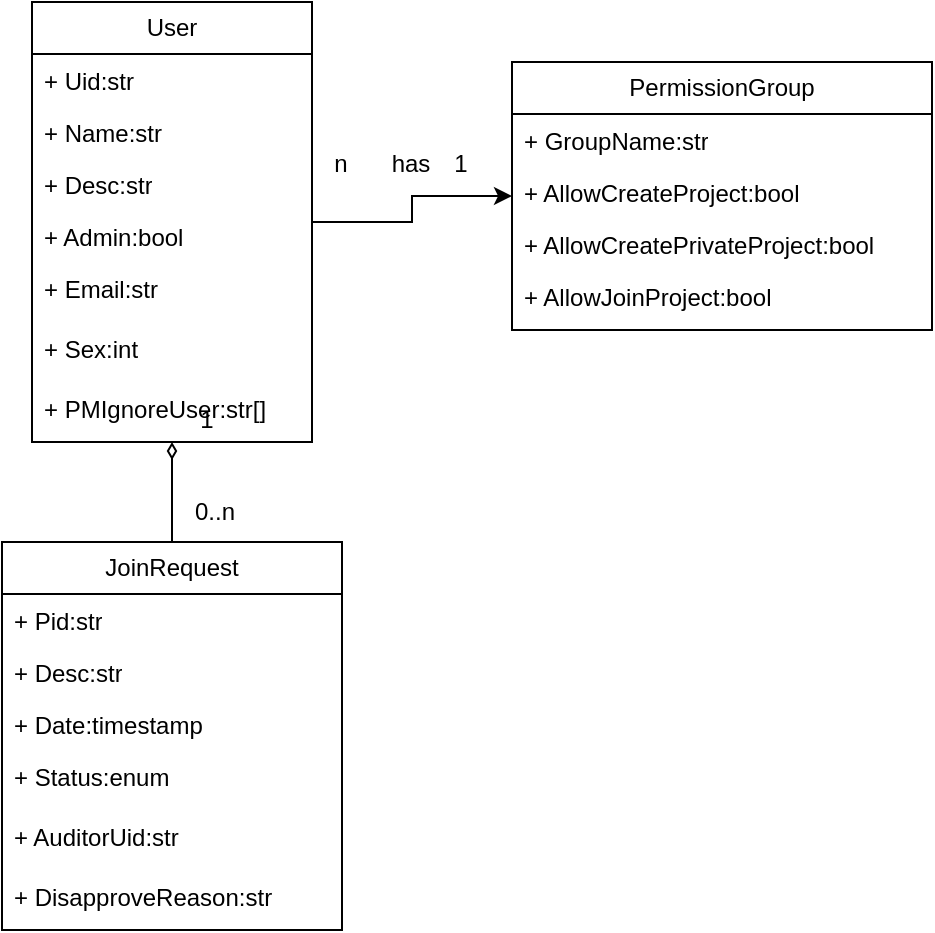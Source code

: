 <mxfile version="24.3.1" type="github">
  <diagram name="第 1 页" id="1odDleKzKIrbYBjiixFl">
    <mxGraphModel dx="472" dy="745" grid="1" gridSize="10" guides="1" tooltips="1" connect="1" arrows="1" fold="1" page="1" pageScale="1" pageWidth="827" pageHeight="1169" math="0" shadow="0">
      <root>
        <mxCell id="0" />
        <mxCell id="1" parent="0" />
        <mxCell id="ib88aiVqJiSz8_Cnnz4W-5" value="User" style="swimlane;fontStyle=0;childLayout=stackLayout;horizontal=1;startSize=26;fillColor=none;horizontalStack=0;resizeParent=1;resizeParentMax=0;resizeLast=0;collapsible=1;marginBottom=0;whiteSpace=wrap;html=1;" parent="1" vertex="1">
          <mxGeometry x="40" y="40" width="140" height="220" as="geometry" />
        </mxCell>
        <mxCell id="ib88aiVqJiSz8_Cnnz4W-6" value="+ Uid:str" style="text;strokeColor=none;fillColor=none;align=left;verticalAlign=top;spacingLeft=4;spacingRight=4;overflow=hidden;rotatable=0;points=[[0,0.5],[1,0.5]];portConstraint=eastwest;whiteSpace=wrap;html=1;" parent="ib88aiVqJiSz8_Cnnz4W-5" vertex="1">
          <mxGeometry y="26" width="140" height="26" as="geometry" />
        </mxCell>
        <mxCell id="SkJEVoaE3BAvnmcQElZG-2" value="+ Name:str" style="text;strokeColor=none;fillColor=none;align=left;verticalAlign=top;spacingLeft=4;spacingRight=4;overflow=hidden;rotatable=0;points=[[0,0.5],[1,0.5]];portConstraint=eastwest;whiteSpace=wrap;html=1;" vertex="1" parent="ib88aiVqJiSz8_Cnnz4W-5">
          <mxGeometry y="52" width="140" height="26" as="geometry" />
        </mxCell>
        <mxCell id="ib88aiVqJiSz8_Cnnz4W-7" value="+ Desc:str" style="text;strokeColor=none;fillColor=none;align=left;verticalAlign=top;spacingLeft=4;spacingRight=4;overflow=hidden;rotatable=0;points=[[0,0.5],[1,0.5]];portConstraint=eastwest;whiteSpace=wrap;html=1;" parent="ib88aiVqJiSz8_Cnnz4W-5" vertex="1">
          <mxGeometry y="78" width="140" height="26" as="geometry" />
        </mxCell>
        <mxCell id="ib88aiVqJiSz8_Cnnz4W-8" value="+ Admin:bool" style="text;strokeColor=none;fillColor=none;align=left;verticalAlign=top;spacingLeft=4;spacingRight=4;overflow=hidden;rotatable=0;points=[[0,0.5],[1,0.5]];portConstraint=eastwest;whiteSpace=wrap;html=1;" parent="ib88aiVqJiSz8_Cnnz4W-5" vertex="1">
          <mxGeometry y="104" width="140" height="26" as="geometry" />
        </mxCell>
        <mxCell id="ib88aiVqJiSz8_Cnnz4W-9" value="+ Email:str" style="text;whiteSpace=wrap;html=1;fontFamily=Helvetica;fontSize=12;fontColor=default;spacingLeft=4;" parent="ib88aiVqJiSz8_Cnnz4W-5" vertex="1">
          <mxGeometry y="130" width="140" height="30" as="geometry" />
        </mxCell>
        <mxCell id="ib88aiVqJiSz8_Cnnz4W-10" value="+ Sex:int" style="text;whiteSpace=wrap;html=1;fontFamily=Helvetica;fontSize=12;fontColor=default;spacingLeft=4;" parent="ib88aiVqJiSz8_Cnnz4W-5" vertex="1">
          <mxGeometry y="160" width="140" height="30" as="geometry" />
        </mxCell>
        <mxCell id="ib88aiVqJiSz8_Cnnz4W-11" value="+ PMIgnoreUser:str[]" style="text;whiteSpace=wrap;html=1;fontFamily=Helvetica;fontSize=12;fontColor=default;spacingLeft=4;" parent="ib88aiVqJiSz8_Cnnz4W-5" vertex="1">
          <mxGeometry y="190" width="140" height="30" as="geometry" />
        </mxCell>
        <mxCell id="ib88aiVqJiSz8_Cnnz4W-24" style="edgeStyle=orthogonalEdgeStyle;rounded=0;orthogonalLoop=1;jettySize=auto;html=1;endArrow=diamondThin;endFill=0;" parent="1" source="ib88aiVqJiSz8_Cnnz4W-12" target="ib88aiVqJiSz8_Cnnz4W-5" edge="1">
          <mxGeometry relative="1" as="geometry" />
        </mxCell>
        <mxCell id="ib88aiVqJiSz8_Cnnz4W-12" value="JoinRequest" style="swimlane;fontStyle=0;childLayout=stackLayout;horizontal=1;startSize=26;fillColor=none;horizontalStack=0;resizeParent=1;resizeParentMax=0;resizeLast=0;collapsible=1;marginBottom=0;whiteSpace=wrap;html=1;" parent="1" vertex="1">
          <mxGeometry x="25" y="310" width="170" height="194" as="geometry" />
        </mxCell>
        <mxCell id="ib88aiVqJiSz8_Cnnz4W-13" value="+ Pid:str" style="text;strokeColor=none;fillColor=none;align=left;verticalAlign=top;spacingLeft=4;spacingRight=4;overflow=hidden;rotatable=0;points=[[0,0.5],[1,0.5]];portConstraint=eastwest;whiteSpace=wrap;html=1;" parent="ib88aiVqJiSz8_Cnnz4W-12" vertex="1">
          <mxGeometry y="26" width="170" height="26" as="geometry" />
        </mxCell>
        <mxCell id="ib88aiVqJiSz8_Cnnz4W-14" value="+ Desc:str" style="text;strokeColor=none;fillColor=none;align=left;verticalAlign=top;spacingLeft=4;spacingRight=4;overflow=hidden;rotatable=0;points=[[0,0.5],[1,0.5]];portConstraint=eastwest;whiteSpace=wrap;html=1;" parent="ib88aiVqJiSz8_Cnnz4W-12" vertex="1">
          <mxGeometry y="52" width="170" height="26" as="geometry" />
        </mxCell>
        <mxCell id="ib88aiVqJiSz8_Cnnz4W-15" value="+ Date:timestamp" style="text;strokeColor=none;fillColor=none;align=left;verticalAlign=top;spacingLeft=4;spacingRight=4;overflow=hidden;rotatable=0;points=[[0,0.5],[1,0.5]];portConstraint=eastwest;whiteSpace=wrap;html=1;" parent="ib88aiVqJiSz8_Cnnz4W-12" vertex="1">
          <mxGeometry y="78" width="170" height="26" as="geometry" />
        </mxCell>
        <mxCell id="ib88aiVqJiSz8_Cnnz4W-16" value="+ Status:enum" style="text;whiteSpace=wrap;html=1;fontFamily=Helvetica;fontSize=12;fontColor=default;spacingLeft=4;" parent="ib88aiVqJiSz8_Cnnz4W-12" vertex="1">
          <mxGeometry y="104" width="170" height="30" as="geometry" />
        </mxCell>
        <mxCell id="ib88aiVqJiSz8_Cnnz4W-18" value="+ AuditorUid:str" style="text;whiteSpace=wrap;html=1;fontFamily=Helvetica;fontSize=12;fontColor=default;spacingLeft=4;" parent="ib88aiVqJiSz8_Cnnz4W-12" vertex="1">
          <mxGeometry y="134" width="170" height="30" as="geometry" />
        </mxCell>
        <mxCell id="ib88aiVqJiSz8_Cnnz4W-17" value="+ DisapproveReason:str" style="text;whiteSpace=wrap;html=1;fontFamily=Helvetica;fontSize=12;fontColor=default;spacingLeft=4;" parent="ib88aiVqJiSz8_Cnnz4W-12" vertex="1">
          <mxGeometry y="164" width="170" height="30" as="geometry" />
        </mxCell>
        <mxCell id="ib88aiVqJiSz8_Cnnz4W-26" style="edgeStyle=orthogonalEdgeStyle;rounded=0;orthogonalLoop=1;jettySize=auto;html=1;endArrow=none;endFill=0;startArrow=classic;startFill=1;" parent="1" source="ib88aiVqJiSz8_Cnnz4W-19" target="ib88aiVqJiSz8_Cnnz4W-5" edge="1">
          <mxGeometry relative="1" as="geometry" />
        </mxCell>
        <mxCell id="ib88aiVqJiSz8_Cnnz4W-19" value="PermissionGroup" style="swimlane;fontStyle=0;childLayout=stackLayout;horizontal=1;startSize=26;fillColor=none;horizontalStack=0;resizeParent=1;resizeParentMax=0;resizeLast=0;collapsible=1;marginBottom=0;whiteSpace=wrap;html=1;" parent="1" vertex="1">
          <mxGeometry x="280" y="70" width="210" height="134" as="geometry" />
        </mxCell>
        <mxCell id="ib88aiVqJiSz8_Cnnz4W-20" value="+ GroupName:str" style="text;strokeColor=none;fillColor=none;align=left;verticalAlign=top;spacingLeft=4;spacingRight=4;overflow=hidden;rotatable=0;points=[[0,0.5],[1,0.5]];portConstraint=eastwest;whiteSpace=wrap;html=1;" parent="ib88aiVqJiSz8_Cnnz4W-19" vertex="1">
          <mxGeometry y="26" width="210" height="26" as="geometry" />
        </mxCell>
        <mxCell id="ib88aiVqJiSz8_Cnnz4W-21" value="+ AllowCreateProject:bool" style="text;strokeColor=none;fillColor=none;align=left;verticalAlign=top;spacingLeft=4;spacingRight=4;overflow=hidden;rotatable=0;points=[[0,0.5],[1,0.5]];portConstraint=eastwest;whiteSpace=wrap;html=1;" parent="ib88aiVqJiSz8_Cnnz4W-19" vertex="1">
          <mxGeometry y="52" width="210" height="26" as="geometry" />
        </mxCell>
        <mxCell id="ib88aiVqJiSz8_Cnnz4W-22" value="+ AllowCreatePrivateProject:bool" style="text;strokeColor=none;fillColor=none;align=left;verticalAlign=top;spacingLeft=4;spacingRight=4;overflow=hidden;rotatable=0;points=[[0,0.5],[1,0.5]];portConstraint=eastwest;whiteSpace=wrap;html=1;" parent="ib88aiVqJiSz8_Cnnz4W-19" vertex="1">
          <mxGeometry y="78" width="210" height="26" as="geometry" />
        </mxCell>
        <mxCell id="ib88aiVqJiSz8_Cnnz4W-23" value="+ AllowJoinProject:bool" style="text;whiteSpace=wrap;html=1;fontFamily=Helvetica;fontSize=12;fontColor=default;spacingLeft=4;" parent="ib88aiVqJiSz8_Cnnz4W-19" vertex="1">
          <mxGeometry y="104" width="210" height="30" as="geometry" />
        </mxCell>
        <mxCell id="ib88aiVqJiSz8_Cnnz4W-27" value="1" style="text;html=1;align=center;verticalAlign=middle;resizable=0;points=[];autosize=1;strokeColor=none;fillColor=none;" parent="1" vertex="1">
          <mxGeometry x="112" y="234" width="30" height="30" as="geometry" />
        </mxCell>
        <mxCell id="ib88aiVqJiSz8_Cnnz4W-28" value="0..n" style="text;html=1;align=center;verticalAlign=middle;resizable=0;points=[];autosize=1;strokeColor=none;fillColor=none;" parent="1" vertex="1">
          <mxGeometry x="111" y="280" width="40" height="30" as="geometry" />
        </mxCell>
        <mxCell id="ib88aiVqJiSz8_Cnnz4W-29" value="n" style="text;html=1;align=center;verticalAlign=middle;resizable=0;points=[];autosize=1;strokeColor=none;fillColor=none;" parent="1" vertex="1">
          <mxGeometry x="179" y="106" width="30" height="30" as="geometry" />
        </mxCell>
        <mxCell id="ib88aiVqJiSz8_Cnnz4W-30" value="1" style="text;html=1;align=center;verticalAlign=middle;resizable=0;points=[];autosize=1;strokeColor=none;fillColor=none;" parent="1" vertex="1">
          <mxGeometry x="239" y="106" width="30" height="30" as="geometry" />
        </mxCell>
        <mxCell id="SkJEVoaE3BAvnmcQElZG-1" value="has" style="text;html=1;align=center;verticalAlign=middle;resizable=0;points=[];autosize=1;strokeColor=none;fillColor=none;" vertex="1" parent="1">
          <mxGeometry x="209" y="106" width="40" height="30" as="geometry" />
        </mxCell>
      </root>
    </mxGraphModel>
  </diagram>
</mxfile>
